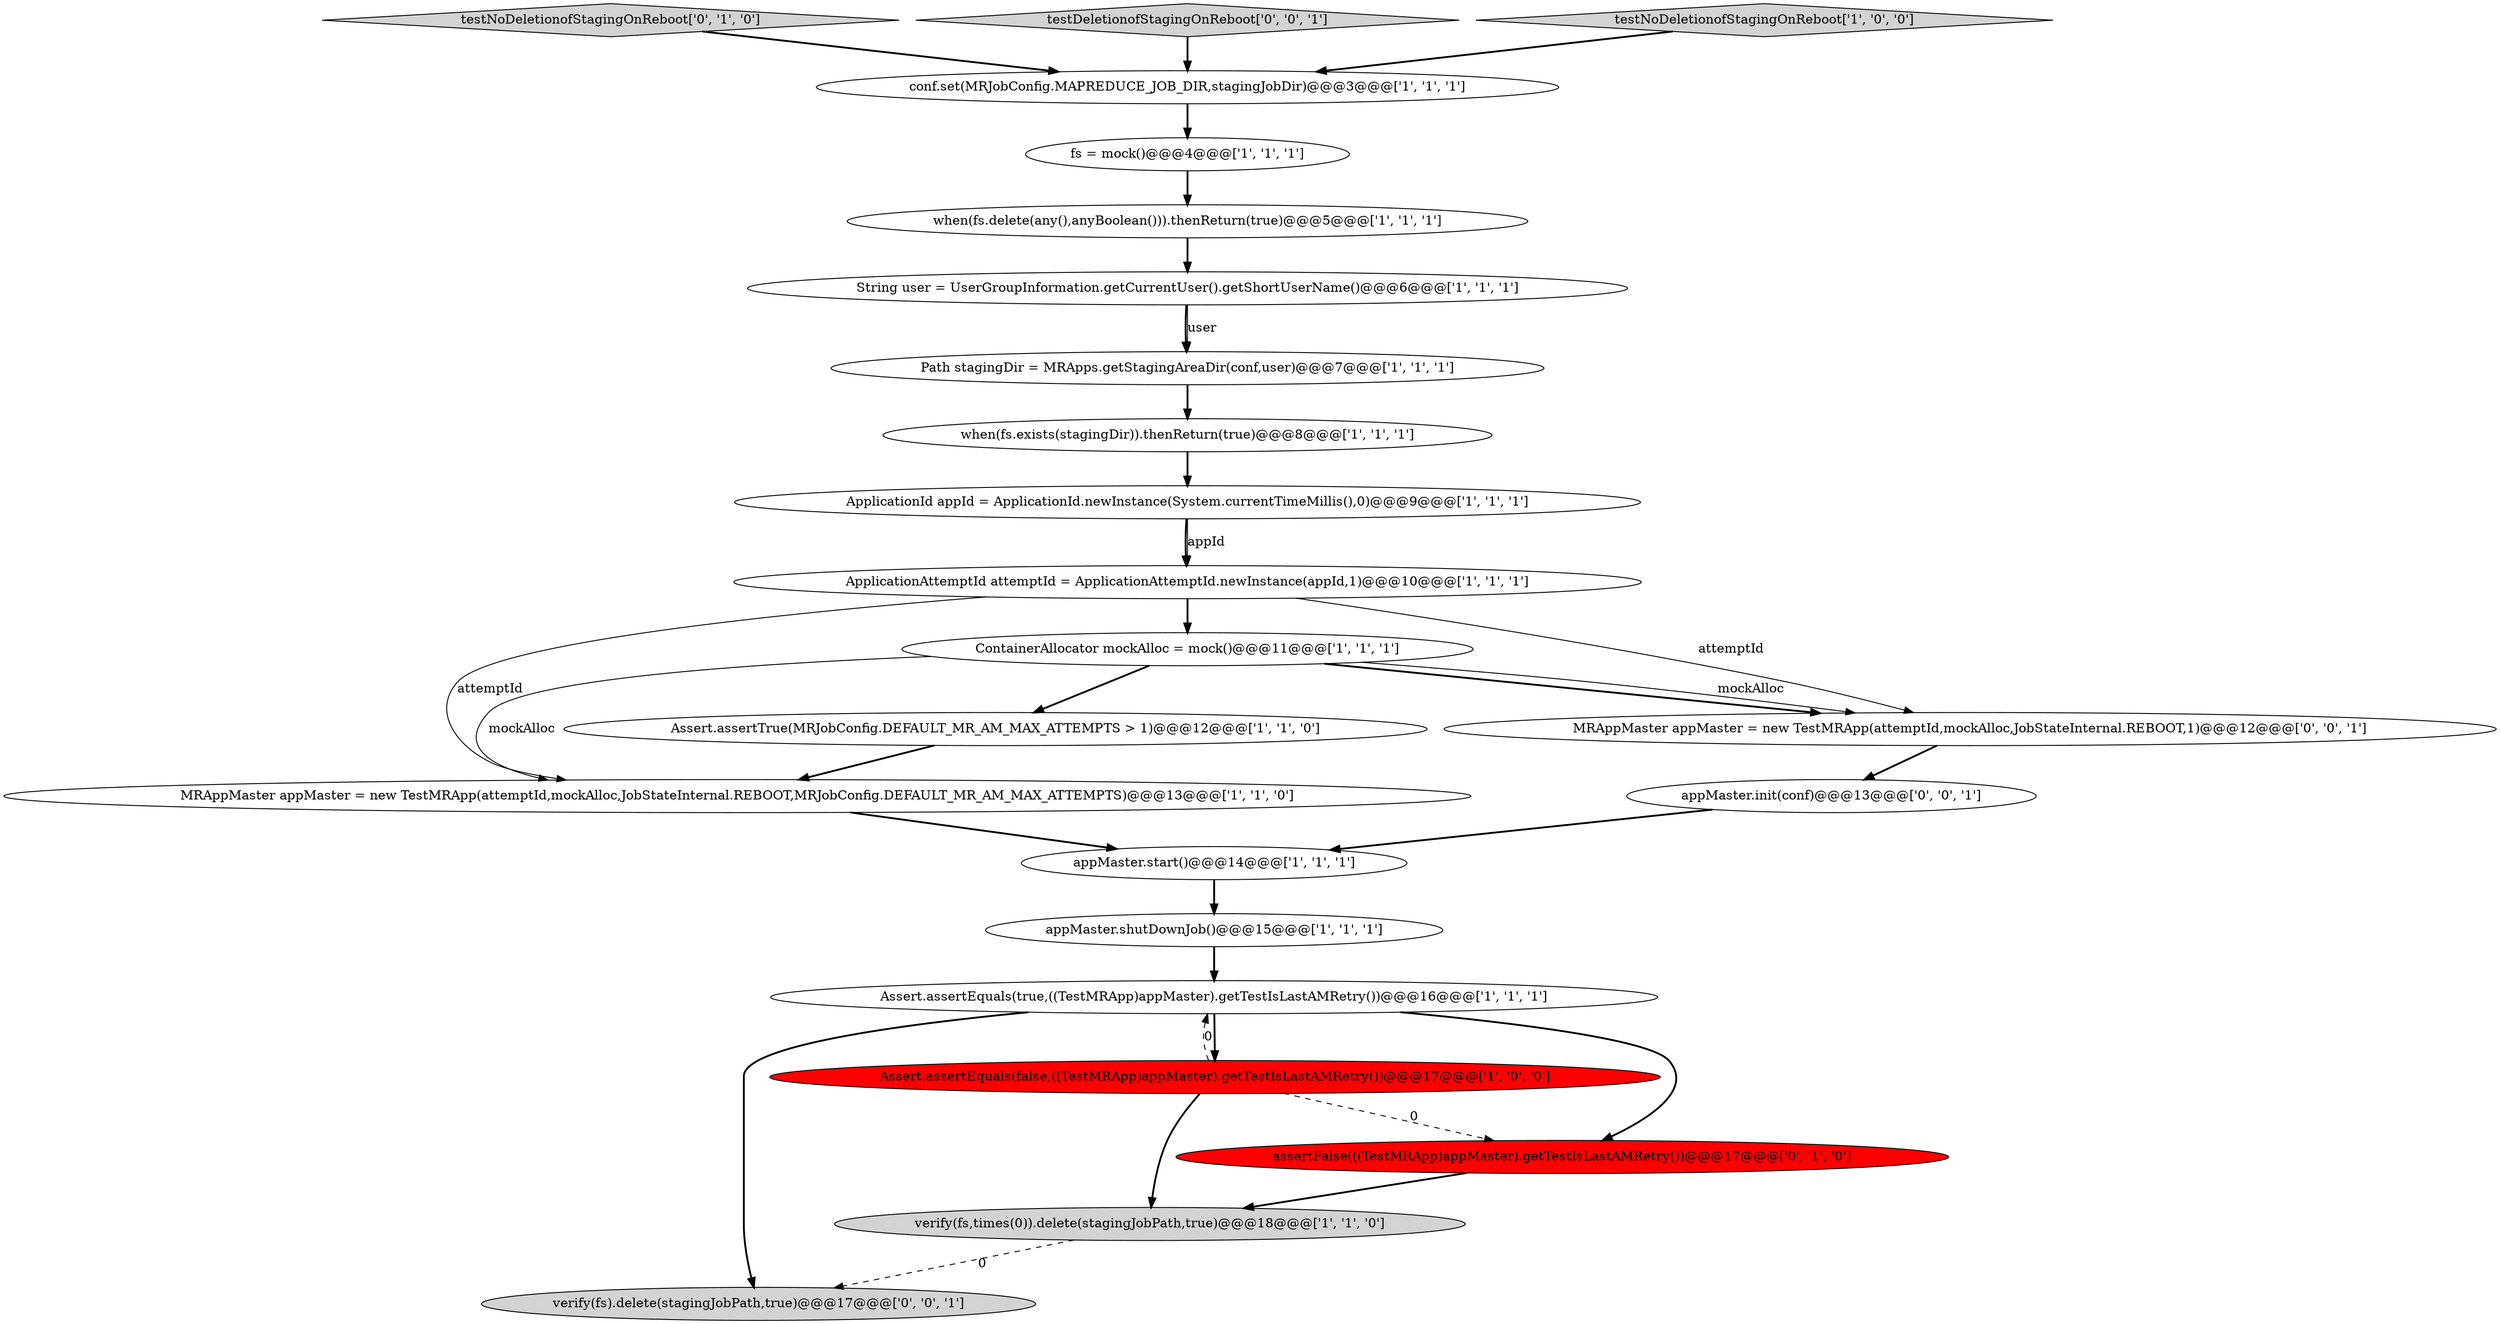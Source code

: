 digraph {
7 [style = filled, label = "when(fs.exists(stagingDir)).thenReturn(true)@@@8@@@['1', '1', '1']", fillcolor = white, shape = ellipse image = "AAA0AAABBB1BBB"];
12 [style = filled, label = "fs = mock()@@@4@@@['1', '1', '1']", fillcolor = white, shape = ellipse image = "AAA0AAABBB1BBB"];
14 [style = filled, label = "appMaster.start()@@@14@@@['1', '1', '1']", fillcolor = white, shape = ellipse image = "AAA0AAABBB1BBB"];
17 [style = filled, label = "testNoDeletionofStagingOnReboot['0', '1', '0']", fillcolor = lightgray, shape = diamond image = "AAA0AAABBB2BBB"];
22 [style = filled, label = "testDeletionofStagingOnReboot['0', '0', '1']", fillcolor = lightgray, shape = diamond image = "AAA0AAABBB3BBB"];
5 [style = filled, label = "when(fs.delete(any(),anyBoolean())).thenReturn(true)@@@5@@@['1', '1', '1']", fillcolor = white, shape = ellipse image = "AAA0AAABBB1BBB"];
11 [style = filled, label = "conf.set(MRJobConfig.MAPREDUCE_JOB_DIR,stagingJobDir)@@@3@@@['1', '1', '1']", fillcolor = white, shape = ellipse image = "AAA0AAABBB1BBB"];
19 [style = filled, label = "appMaster.init(conf)@@@13@@@['0', '0', '1']", fillcolor = white, shape = ellipse image = "AAA0AAABBB3BBB"];
3 [style = filled, label = "MRAppMaster appMaster = new TestMRApp(attemptId,mockAlloc,JobStateInternal.REBOOT,MRJobConfig.DEFAULT_MR_AM_MAX_ATTEMPTS)@@@13@@@['1', '1', '0']", fillcolor = white, shape = ellipse image = "AAA0AAABBB1BBB"];
18 [style = filled, label = "assertFalse(((TestMRApp)appMaster).getTestIsLastAMRetry())@@@17@@@['0', '1', '0']", fillcolor = red, shape = ellipse image = "AAA1AAABBB2BBB"];
16 [style = filled, label = "testNoDeletionofStagingOnReboot['1', '0', '0']", fillcolor = lightgray, shape = diamond image = "AAA0AAABBB1BBB"];
0 [style = filled, label = "Assert.assertTrue(MRJobConfig.DEFAULT_MR_AM_MAX_ATTEMPTS > 1)@@@12@@@['1', '1', '0']", fillcolor = white, shape = ellipse image = "AAA0AAABBB1BBB"];
1 [style = filled, label = "appMaster.shutDownJob()@@@15@@@['1', '1', '1']", fillcolor = white, shape = ellipse image = "AAA0AAABBB1BBB"];
8 [style = filled, label = "Assert.assertEquals(true,((TestMRApp)appMaster).getTestIsLastAMRetry())@@@16@@@['1', '1', '1']", fillcolor = white, shape = ellipse image = "AAA0AAABBB1BBB"];
13 [style = filled, label = "verify(fs,times(0)).delete(stagingJobPath,true)@@@18@@@['1', '1', '0']", fillcolor = lightgray, shape = ellipse image = "AAA0AAABBB1BBB"];
10 [style = filled, label = "ApplicationId appId = ApplicationId.newInstance(System.currentTimeMillis(),0)@@@9@@@['1', '1', '1']", fillcolor = white, shape = ellipse image = "AAA0AAABBB1BBB"];
21 [style = filled, label = "MRAppMaster appMaster = new TestMRApp(attemptId,mockAlloc,JobStateInternal.REBOOT,1)@@@12@@@['0', '0', '1']", fillcolor = white, shape = ellipse image = "AAA0AAABBB3BBB"];
2 [style = filled, label = "Path stagingDir = MRApps.getStagingAreaDir(conf,user)@@@7@@@['1', '1', '1']", fillcolor = white, shape = ellipse image = "AAA0AAABBB1BBB"];
6 [style = filled, label = "ApplicationAttemptId attemptId = ApplicationAttemptId.newInstance(appId,1)@@@10@@@['1', '1', '1']", fillcolor = white, shape = ellipse image = "AAA0AAABBB1BBB"];
15 [style = filled, label = "ContainerAllocator mockAlloc = mock()@@@11@@@['1', '1', '1']", fillcolor = white, shape = ellipse image = "AAA0AAABBB1BBB"];
20 [style = filled, label = "verify(fs).delete(stagingJobPath,true)@@@17@@@['0', '0', '1']", fillcolor = lightgray, shape = ellipse image = "AAA0AAABBB3BBB"];
9 [style = filled, label = "String user = UserGroupInformation.getCurrentUser().getShortUserName()@@@6@@@['1', '1', '1']", fillcolor = white, shape = ellipse image = "AAA0AAABBB1BBB"];
4 [style = filled, label = "Assert.assertEquals(false,((TestMRApp)appMaster).getTestIsLastAMRetry())@@@17@@@['1', '0', '0']", fillcolor = red, shape = ellipse image = "AAA1AAABBB1BBB"];
0->3 [style = bold, label=""];
4->18 [style = dashed, label="0"];
1->8 [style = bold, label=""];
16->11 [style = bold, label=""];
12->5 [style = bold, label=""];
5->9 [style = bold, label=""];
21->19 [style = bold, label=""];
9->2 [style = bold, label=""];
7->10 [style = bold, label=""];
15->21 [style = bold, label=""];
8->18 [style = bold, label=""];
6->21 [style = solid, label="attemptId"];
13->20 [style = dashed, label="0"];
4->13 [style = bold, label=""];
3->14 [style = bold, label=""];
11->12 [style = bold, label=""];
9->2 [style = solid, label="user"];
10->6 [style = bold, label=""];
6->15 [style = bold, label=""];
14->1 [style = bold, label=""];
15->3 [style = solid, label="mockAlloc"];
8->20 [style = bold, label=""];
19->14 [style = bold, label=""];
10->6 [style = solid, label="appId"];
15->0 [style = bold, label=""];
4->8 [style = dashed, label="0"];
18->13 [style = bold, label=""];
2->7 [style = bold, label=""];
8->4 [style = bold, label=""];
15->21 [style = solid, label="mockAlloc"];
22->11 [style = bold, label=""];
6->3 [style = solid, label="attemptId"];
17->11 [style = bold, label=""];
}
